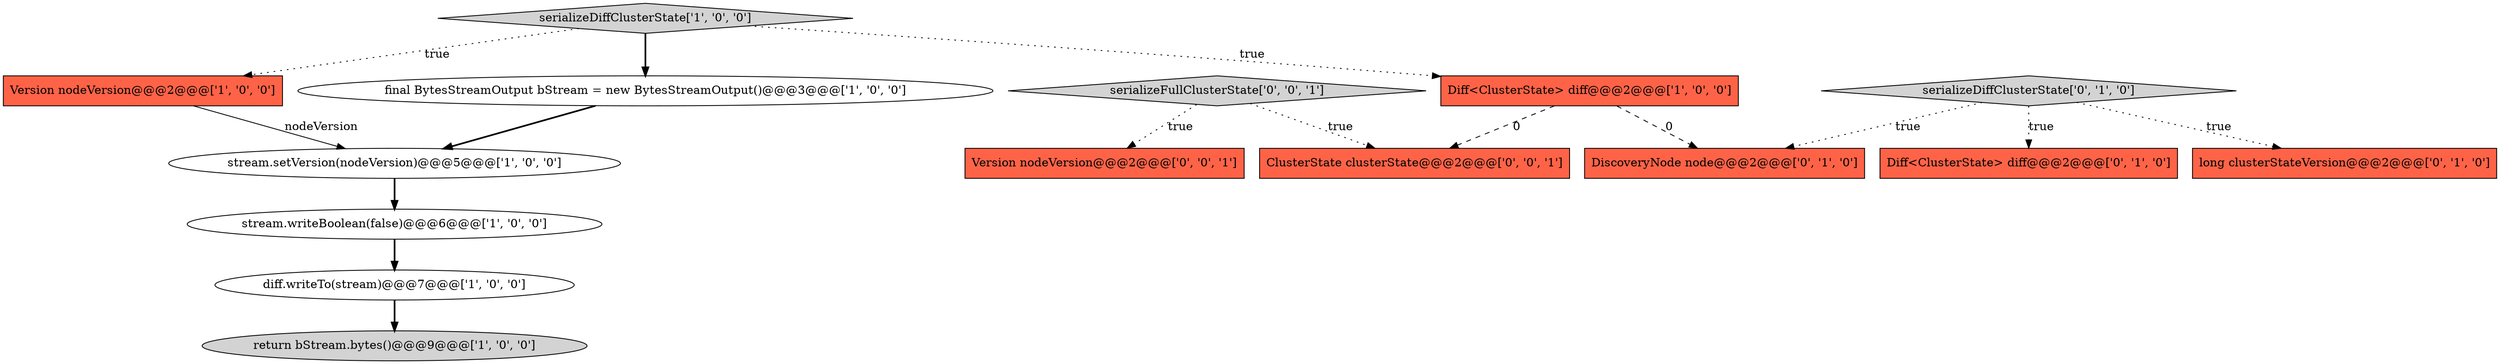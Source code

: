 digraph {
4 [style = filled, label = "Version nodeVersion@@@2@@@['1', '0', '0']", fillcolor = tomato, shape = box image = "AAA0AAABBB1BBB"];
7 [style = filled, label = "return bStream.bytes()@@@9@@@['1', '0', '0']", fillcolor = lightgray, shape = ellipse image = "AAA0AAABBB1BBB"];
0 [style = filled, label = "stream.writeBoolean(false)@@@6@@@['1', '0', '0']", fillcolor = white, shape = ellipse image = "AAA0AAABBB1BBB"];
14 [style = filled, label = "serializeFullClusterState['0', '0', '1']", fillcolor = lightgray, shape = diamond image = "AAA0AAABBB3BBB"];
6 [style = filled, label = "final BytesStreamOutput bStream = new BytesStreamOutput()@@@3@@@['1', '0', '0']", fillcolor = white, shape = ellipse image = "AAA0AAABBB1BBB"];
2 [style = filled, label = "diff.writeTo(stream)@@@7@@@['1', '0', '0']", fillcolor = white, shape = ellipse image = "AAA0AAABBB1BBB"];
8 [style = filled, label = "Diff<ClusterState> diff@@@2@@@['0', '1', '0']", fillcolor = tomato, shape = box image = "AAA0AAABBB2BBB"];
9 [style = filled, label = "serializeDiffClusterState['0', '1', '0']", fillcolor = lightgray, shape = diamond image = "AAA0AAABBB2BBB"];
13 [style = filled, label = "ClusterState clusterState@@@2@@@['0', '0', '1']", fillcolor = tomato, shape = box image = "AAA0AAABBB3BBB"];
10 [style = filled, label = "long clusterStateVersion@@@2@@@['0', '1', '0']", fillcolor = tomato, shape = box image = "AAA0AAABBB2BBB"];
3 [style = filled, label = "serializeDiffClusterState['1', '0', '0']", fillcolor = lightgray, shape = diamond image = "AAA0AAABBB1BBB"];
11 [style = filled, label = "DiscoveryNode node@@@2@@@['0', '1', '0']", fillcolor = tomato, shape = box image = "AAA1AAABBB2BBB"];
12 [style = filled, label = "Version nodeVersion@@@2@@@['0', '0', '1']", fillcolor = tomato, shape = box image = "AAA0AAABBB3BBB"];
5 [style = filled, label = "Diff<ClusterState> diff@@@2@@@['1', '0', '0']", fillcolor = tomato, shape = box image = "AAA1AAABBB1BBB"];
1 [style = filled, label = "stream.setVersion(nodeVersion)@@@5@@@['1', '0', '0']", fillcolor = white, shape = ellipse image = "AAA0AAABBB1BBB"];
5->13 [style = dashed, label="0"];
6->1 [style = bold, label=""];
3->4 [style = dotted, label="true"];
3->6 [style = bold, label=""];
3->5 [style = dotted, label="true"];
1->0 [style = bold, label=""];
2->7 [style = bold, label=""];
14->12 [style = dotted, label="true"];
5->11 [style = dashed, label="0"];
9->10 [style = dotted, label="true"];
4->1 [style = solid, label="nodeVersion"];
14->13 [style = dotted, label="true"];
9->11 [style = dotted, label="true"];
0->2 [style = bold, label=""];
9->8 [style = dotted, label="true"];
}
